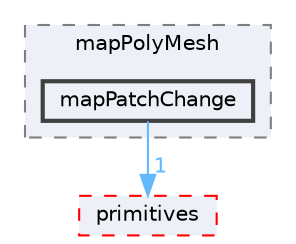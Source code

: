 digraph "src/OpenFOAM/meshes/polyMesh/mapPolyMesh/mapPatchChange"
{
 // LATEX_PDF_SIZE
  bgcolor="transparent";
  edge [fontname=Helvetica,fontsize=10,labelfontname=Helvetica,labelfontsize=10];
  node [fontname=Helvetica,fontsize=10,shape=box,height=0.2,width=0.4];
  compound=true
  subgraph clusterdir_1adf3b4e71e6bce57c8961c31cd11722 {
    graph [ bgcolor="#edf0f7", pencolor="grey50", label="mapPolyMesh", fontname=Helvetica,fontsize=10 style="filled,dashed", URL="dir_1adf3b4e71e6bce57c8961c31cd11722.html",tooltip=""]
  dir_f6452905f651200c6eac453790a45144 [label="mapPatchChange", fillcolor="#edf0f7", color="grey25", style="filled,bold", URL="dir_f6452905f651200c6eac453790a45144.html",tooltip=""];
  }
  dir_3e50f45338116b169052b428016851aa [label="primitives", fillcolor="#edf0f7", color="red", style="filled,dashed", URL="dir_3e50f45338116b169052b428016851aa.html",tooltip=""];
  dir_f6452905f651200c6eac453790a45144->dir_3e50f45338116b169052b428016851aa [headlabel="1", labeldistance=1.5 headhref="dir_002299_003069.html" href="dir_002299_003069.html" color="steelblue1" fontcolor="steelblue1"];
}
